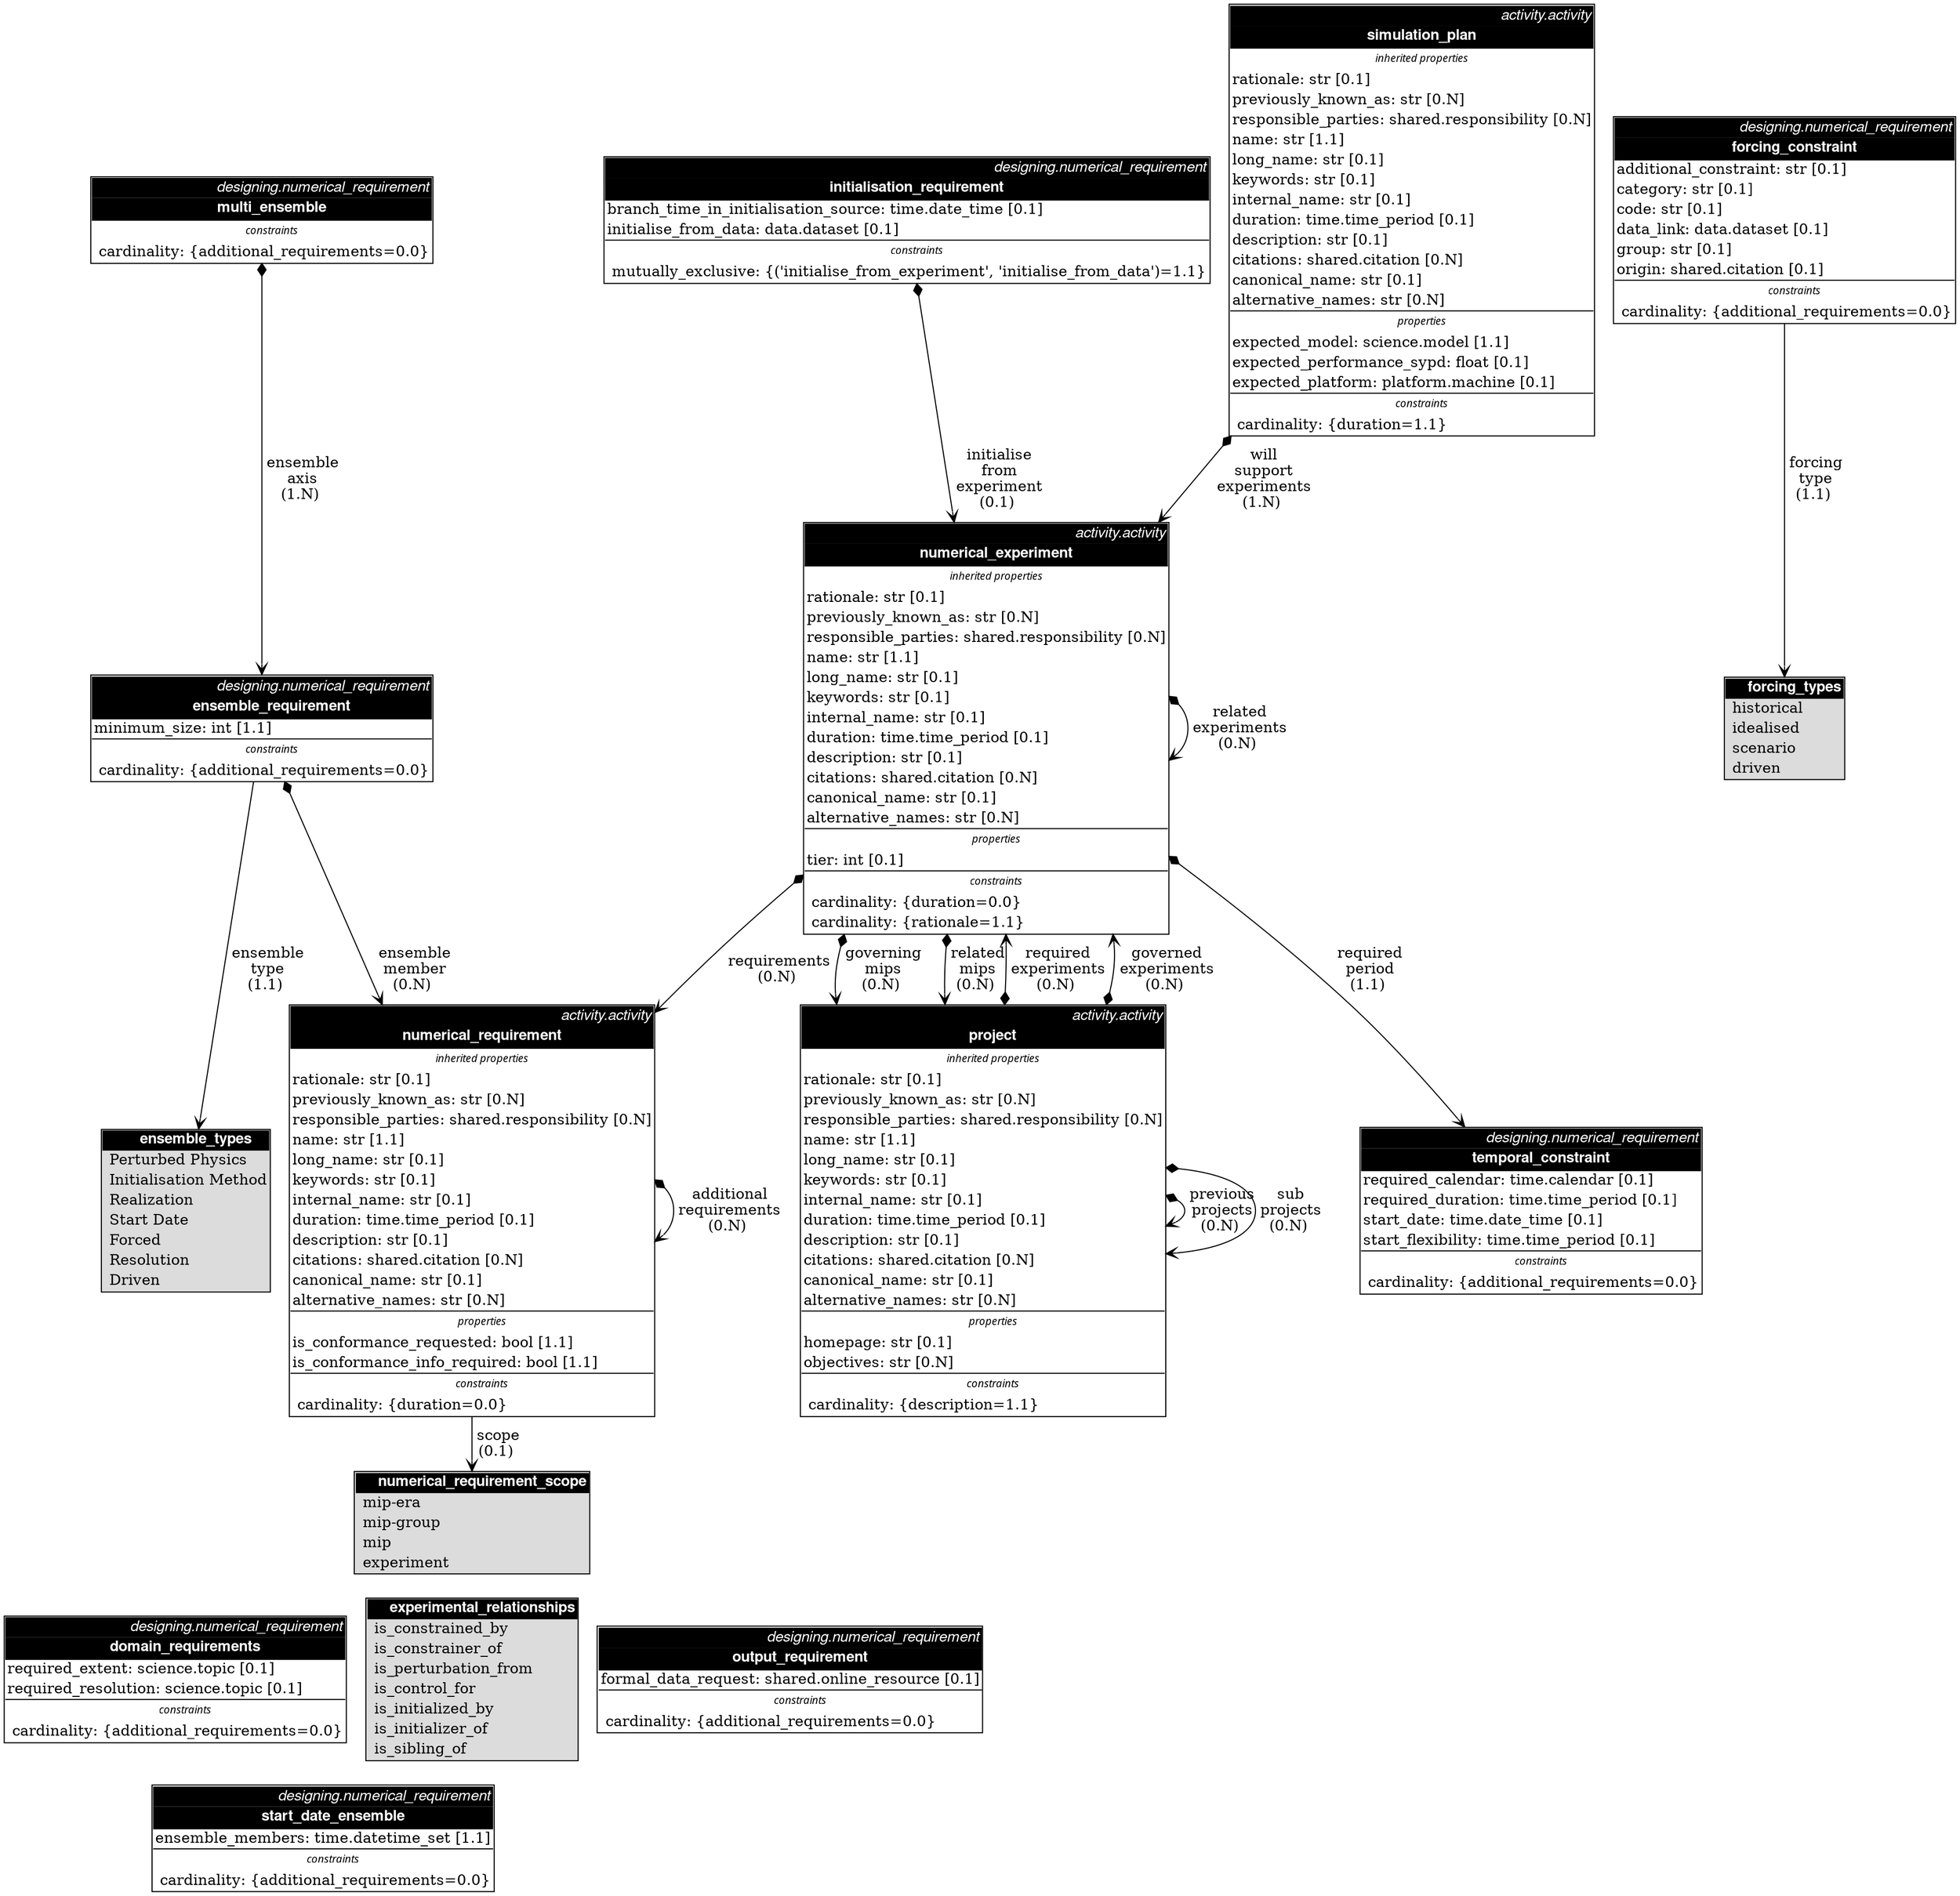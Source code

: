 digraph "" {
	graph [fontsize=8,
		ranksep=0.3,
		splines=True
	];
	node [label="\N"];
	"designing.domain_requirements"	 [label=<<TABLE BGCOLOR="white" BORDER="1" CELLBORDER="0" CELLSPACING="0">
    <TR><TD ALIGN="right" BGCOLOR="black"><FONT FACE="Helvetica Italic" COLOR="white">designing.numerical_requirement</FONT></TD></TR>
    
    <TR><TD ALIGN="CENTER" BORDER="1" SIDES="B" BGCOLOR="black">
    <FONT FACE="Helvetica Bold" COLOR="white">domain_requirements</FONT></TD></TR>
    
    
    <TR><TD ALIGN="LEFT" CELLPADDING="2">required_extent: science.topic &#91;0.1&#93;</TD></TR><TR><TD ALIGN="LEFT" CELLPADDING="2">required_resolution: science.topic &#91;0.1&#93;</TD></TR> 
    <TR><TD ALIGN="center" CELLPADDING="2" BORDER="1" SIDES="T" >
    <FONT FACE="Times-Roman Italic" POINT-SIZE="10">constraints</FONT></TD></TR>
    <TR><TD ALIGN="LEFT" CELLPADDING="2"> cardinality: {additional_requirements=0.0}</TD></TR>
    </TABLE>>,
		shape=plain];
	"designing.start_date_ensemble"	 [label=<<TABLE BGCOLOR="white" BORDER="1" CELLBORDER="0" CELLSPACING="0">
    <TR><TD ALIGN="right" BGCOLOR="black"><FONT FACE="Helvetica Italic" COLOR="white">designing.numerical_requirement</FONT></TD></TR>
    
    <TR><TD ALIGN="CENTER" BORDER="1" SIDES="B" BGCOLOR="black">
    <FONT FACE="Helvetica Bold" COLOR="white">start_date_ensemble</FONT></TD></TR>
    
    
    <TR><TD ALIGN="LEFT" CELLPADDING="2">ensemble_members: time.datetime_set &#91;1.1&#93;</TD></TR> 
    <TR><TD ALIGN="center" CELLPADDING="2" BORDER="1" SIDES="T" >
    <FONT FACE="Times-Roman Italic" POINT-SIZE="10">constraints</FONT></TD></TR>
    <TR><TD ALIGN="LEFT" CELLPADDING="2"> cardinality: {additional_requirements=0.0}</TD></TR>
    </TABLE>>,
		shape=plain];
	"designing.domain_requirements" -> "designing.start_date_ensemble"	 [style=invis];
	"designing.ensemble_requirement"	 [label=<<TABLE BGCOLOR="white" BORDER="1" CELLBORDER="0" CELLSPACING="0">
    <TR><TD ALIGN="right" BGCOLOR="black"><FONT FACE="Helvetica Italic" COLOR="white">designing.numerical_requirement</FONT></TD></TR>
    
    <TR><TD ALIGN="CENTER" BORDER="1" SIDES="B" BGCOLOR="black">
    <FONT FACE="Helvetica Bold" COLOR="white">ensemble_requirement</FONT></TD></TR>
    
    
    <TR><TD ALIGN="LEFT" CELLPADDING="2">minimum_size: int &#91;1.1&#93;</TD></TR> 
    <TR><TD ALIGN="center" CELLPADDING="2" BORDER="1" SIDES="T" >
    <FONT FACE="Times-Roman Italic" POINT-SIZE="10">constraints</FONT></TD></TR>
    <TR><TD ALIGN="LEFT" CELLPADDING="2"> cardinality: {additional_requirements=0.0}</TD></TR>
    </TABLE>>,
		shape=plain];
	"designing.ensemble_types"	 [label=<<TABLE BGCOLOR="gainsboro" BORDER="1" CELLBORDER="0" CELLSPACING="0">
    <TR><TD ALIGN="CENTER" BGCOLOR="black" >
    <FONT FACE="Helvetica Bold" COLOR="white">ensemble_types</FONT></TD></TR>
    
    
    <TR><TD ALIGN="left" CELLPADDING="2" BORDER="0"> Perturbed Physics</TD></TR>  
    <TR><TD ALIGN="left" CELLPADDING="2" BORDER="0"> Initialisation Method</TD></TR>  
    <TR><TD ALIGN="left" CELLPADDING="2" BORDER="0"> Realization</TD></TR>  
    <TR><TD ALIGN="left" CELLPADDING="2" BORDER="0"> Start Date</TD></TR>  
    <TR><TD ALIGN="left" CELLPADDING="2" BORDER="0"> Forced</TD></TR>  
    <TR><TD ALIGN="left" CELLPADDING="2" BORDER="0"> Resolution</TD></TR>  
    <TR><TD ALIGN="left" CELLPADDING="2" BORDER="0"> Driven</TD></TR>  
    </TABLE>>,
		shape=plain];
	"designing.ensemble_requirement":c -> "designing.ensemble_types":c	 [arrowhead=vee,
		label=" ensemble
 type
(1.1)",
		labelangle=30.0,
		labeldistance=2.2,
		labelfloat=False];
	"designing.numerical_requirement"	 [label=<<TABLE BGCOLOR="white" BORDER="1" CELLBORDER="0" CELLSPACING="0">
    <TR><TD ALIGN="right" BGCOLOR="black"><FONT FACE="Helvetica Italic" COLOR="white">activity.activity</FONT></TD></TR>
    
    <TR><TD ALIGN="CENTER" BORDER="1" SIDES="B" BGCOLOR="black">
    <FONT FACE="Helvetica Bold" COLOR="white">numerical_requirement</FONT></TD></TR>
    <TR><TD ALIGN="center" CELLPADDING="2" BORDER="1" SIDES="T" >
    <FONT FACE="Times-Roman Italic" POINT-SIZE="10">inherited properties</FONT></TD></TR>
    <TR><TD ALIGN="LEFT" CELLPADDING="2">rationale: str &#91;0.1&#93;</TD></TR><TR><TD ALIGN="LEFT" CELLPADDING="2">previously_known_as: str &#91;0.N&#93;</TD></TR><TR><TD ALIGN="LEFT" CELLPADDING="2">responsible_parties: shared.responsibility &#91;0.N&#93;</TD></TR><TR><TD ALIGN="LEFT" CELLPADDING="2">name: str &#91;1.1&#93;</TD></TR><TR><TD ALIGN="LEFT" CELLPADDING="2">long_name: str &#91;0.1&#93;</TD></TR><TR><TD ALIGN="LEFT" CELLPADDING="2">keywords: str &#91;0.1&#93;</TD></TR><TR><TD ALIGN="LEFT" CELLPADDING="2">internal_name: str &#91;0.1&#93;</TD></TR><TR><TD ALIGN="LEFT" CELLPADDING="2">duration: time.time_period &#91;0.1&#93;</TD></TR><TR><TD ALIGN="LEFT" CELLPADDING="2">description: str &#91;0.1&#93;</TD></TR><TR><TD ALIGN="LEFT" CELLPADDING="2">citations: shared.citation &#91;0.N&#93;</TD></TR><TR><TD ALIGN="LEFT" CELLPADDING="2">canonical_name: str &#91;0.1&#93;</TD></TR><TR><TD ALIGN="LEFT" CELLPADDING="2">alternative_names: str &#91;0.N&#93;</TD></TR> 
    <TR><TD ALIGN="center" CELLPADDING="2" BORDER="1" SIDES="T" >
    <FONT FACE="Times-Roman Italic" POINT-SIZE="10">properties</FONT></TD></TR>
    <TR><TD ALIGN="LEFT" CELLPADDING="2">is_conformance_requested: bool &#91;1.1&#93;</TD></TR><TR><TD ALIGN="LEFT" CELLPADDING="2">is_conformance_info_required: bool &#91;1.1&#93;</TD></TR> 
    <TR><TD ALIGN="center" CELLPADDING="2" BORDER="1" SIDES="T" >
    <FONT FACE="Times-Roman Italic" POINT-SIZE="10">constraints</FONT></TD></TR>
    <TR><TD ALIGN="LEFT" CELLPADDING="2"> cardinality: {duration=0.0}</TD></TR>
    </TABLE>>,
		shape=plain];
	"designing.ensemble_requirement":c -> "designing.numerical_requirement":c	 [arrowhead=vee,
		arrowtail=diamond,
		dir=both,
		label=" ensemble
 member
(0.N)",
		labelangle=45.0,
		labeldistance=2.2,
		labelfloat=False];
	"designing.experimental_relationships"	 [label=<<TABLE BGCOLOR="gainsboro" BORDER="1" CELLBORDER="0" CELLSPACING="0">
    <TR><TD ALIGN="CENTER" BGCOLOR="black" >
    <FONT FACE="Helvetica Bold" COLOR="white">experimental_relationships</FONT></TD></TR>
    
    
    <TR><TD ALIGN="left" CELLPADDING="2" BORDER="0"> is_constrained_by</TD></TR>  
    <TR><TD ALIGN="left" CELLPADDING="2" BORDER="0"> is_constrainer_of</TD></TR>  
    <TR><TD ALIGN="left" CELLPADDING="2" BORDER="0"> is_perturbation_from</TD></TR>  
    <TR><TD ALIGN="left" CELLPADDING="2" BORDER="0"> is_control_for</TD></TR>  
    <TR><TD ALIGN="left" CELLPADDING="2" BORDER="0"> is_initialized_by</TD></TR>  
    <TR><TD ALIGN="left" CELLPADDING="2" BORDER="0"> is_initializer_of</TD></TR>  
    <TR><TD ALIGN="left" CELLPADDING="2" BORDER="0"> is_sibling_of</TD></TR>  
    </TABLE>>,
		shape=plain];
	"designing.experimental_relationships" -> "designing.start_date_ensemble"	 [style=invis];
	"designing.forcing_constraint"	 [label=<<TABLE BGCOLOR="white" BORDER="1" CELLBORDER="0" CELLSPACING="0">
    <TR><TD ALIGN="right" BGCOLOR="black"><FONT FACE="Helvetica Italic" COLOR="white">designing.numerical_requirement</FONT></TD></TR>
    
    <TR><TD ALIGN="CENTER" BORDER="1" SIDES="B" BGCOLOR="black">
    <FONT FACE="Helvetica Bold" COLOR="white">forcing_constraint</FONT></TD></TR>
    
    
    <TR><TD ALIGN="LEFT" CELLPADDING="2">additional_constraint: str &#91;0.1&#93;</TD></TR><TR><TD ALIGN="LEFT" CELLPADDING="2">category: str &#91;0.1&#93;</TD></TR><TR><TD ALIGN="LEFT" CELLPADDING="2">code: str &#91;0.1&#93;</TD></TR><TR><TD ALIGN="LEFT" CELLPADDING="2">data_link: data.dataset &#91;0.1&#93;</TD></TR><TR><TD ALIGN="LEFT" CELLPADDING="2">group: str &#91;0.1&#93;</TD></TR><TR><TD ALIGN="LEFT" CELLPADDING="2">origin: shared.citation &#91;0.1&#93;</TD></TR> 
    <TR><TD ALIGN="center" CELLPADDING="2" BORDER="1" SIDES="T" >
    <FONT FACE="Times-Roman Italic" POINT-SIZE="10">constraints</FONT></TD></TR>
    <TR><TD ALIGN="LEFT" CELLPADDING="2"> cardinality: {additional_requirements=0.0}</TD></TR>
    </TABLE>>,
		shape=plain];
	"designing.forcing_types"	 [label=<<TABLE BGCOLOR="gainsboro" BORDER="1" CELLBORDER="0" CELLSPACING="0">
    <TR><TD ALIGN="CENTER" BGCOLOR="black" >
    <FONT FACE="Helvetica Bold" COLOR="white">forcing_types</FONT></TD></TR>
    
    
    <TR><TD ALIGN="left" CELLPADDING="2" BORDER="0"> historical</TD></TR>  
    <TR><TD ALIGN="left" CELLPADDING="2" BORDER="0"> idealised</TD></TR>  
    <TR><TD ALIGN="left" CELLPADDING="2" BORDER="0"> scenario</TD></TR>  
    <TR><TD ALIGN="left" CELLPADDING="2" BORDER="0"> driven</TD></TR>  
    </TABLE>>,
		shape=plain];
	"designing.forcing_constraint":c -> "designing.forcing_types":c	 [arrowhead=vee,
		label=" forcing
 type
(1.1)",
		labelangle=30.0,
		labeldistance=2.2,
		labelfloat=False];
	"designing.initialisation_requirement"	 [label=<<TABLE BGCOLOR="white" BORDER="1" CELLBORDER="0" CELLSPACING="0">
    <TR><TD ALIGN="right" BGCOLOR="black"><FONT FACE="Helvetica Italic" COLOR="white">designing.numerical_requirement</FONT></TD></TR>
    
    <TR><TD ALIGN="CENTER" BORDER="1" SIDES="B" BGCOLOR="black">
    <FONT FACE="Helvetica Bold" COLOR="white">initialisation_requirement</FONT></TD></TR>
    
    
    <TR><TD ALIGN="LEFT" CELLPADDING="2">branch_time_in_initialisation_source: time.date_time &#91;0.1&#93;</TD></TR><TR><TD ALIGN="LEFT" CELLPADDING="2">initialise_from_data: data.dataset &#91;0.1&#93;</TD></TR> 
    <TR><TD ALIGN="center" CELLPADDING="2" BORDER="1" SIDES="T" >
    <FONT FACE="Times-Roman Italic" POINT-SIZE="10">constraints</FONT></TD></TR>
    <TR><TD ALIGN="LEFT" CELLPADDING="2"> mutually_exclusive: {('initialise_from_experiment', 'initialise_from_data')=1.1}</TD></TR>
    </TABLE>>,
		shape=plain];
	"designing.numerical_experiment"	 [label=<<TABLE BGCOLOR="white" BORDER="1" CELLBORDER="0" CELLSPACING="0">
    <TR><TD ALIGN="right" BGCOLOR="black"><FONT FACE="Helvetica Italic" COLOR="white">activity.activity</FONT></TD></TR>
    
    <TR><TD ALIGN="CENTER" BORDER="1" SIDES="B" BGCOLOR="black">
    <FONT FACE="Helvetica Bold" COLOR="white">numerical_experiment</FONT></TD></TR>
    <TR><TD ALIGN="center" CELLPADDING="2" BORDER="1" SIDES="T" >
    <FONT FACE="Times-Roman Italic" POINT-SIZE="10">inherited properties</FONT></TD></TR>
    <TR><TD ALIGN="LEFT" CELLPADDING="2">rationale: str &#91;0.1&#93;</TD></TR><TR><TD ALIGN="LEFT" CELLPADDING="2">previously_known_as: str &#91;0.N&#93;</TD></TR><TR><TD ALIGN="LEFT" CELLPADDING="2">responsible_parties: shared.responsibility &#91;0.N&#93;</TD></TR><TR><TD ALIGN="LEFT" CELLPADDING="2">name: str &#91;1.1&#93;</TD></TR><TR><TD ALIGN="LEFT" CELLPADDING="2">long_name: str &#91;0.1&#93;</TD></TR><TR><TD ALIGN="LEFT" CELLPADDING="2">keywords: str &#91;0.1&#93;</TD></TR><TR><TD ALIGN="LEFT" CELLPADDING="2">internal_name: str &#91;0.1&#93;</TD></TR><TR><TD ALIGN="LEFT" CELLPADDING="2">duration: time.time_period &#91;0.1&#93;</TD></TR><TR><TD ALIGN="LEFT" CELLPADDING="2">description: str &#91;0.1&#93;</TD></TR><TR><TD ALIGN="LEFT" CELLPADDING="2">citations: shared.citation &#91;0.N&#93;</TD></TR><TR><TD ALIGN="LEFT" CELLPADDING="2">canonical_name: str &#91;0.1&#93;</TD></TR><TR><TD ALIGN="LEFT" CELLPADDING="2">alternative_names: str &#91;0.N&#93;</TD></TR> 
    <TR><TD ALIGN="center" CELLPADDING="2" BORDER="1" SIDES="T" >
    <FONT FACE="Times-Roman Italic" POINT-SIZE="10">properties</FONT></TD></TR>
    <TR><TD ALIGN="LEFT" CELLPADDING="2">tier: int &#91;0.1&#93;</TD></TR> 
    <TR><TD ALIGN="center" CELLPADDING="2" BORDER="1" SIDES="T" >
    <FONT FACE="Times-Roman Italic" POINT-SIZE="10">constraints</FONT></TD></TR>
    <TR><TD ALIGN="LEFT" CELLPADDING="2"> cardinality: {duration=0.0}</TD></TR><TR><TD ALIGN="LEFT" CELLPADDING="2"> cardinality: {rationale=1.1}</TD></TR>
    </TABLE>>,
		shape=plain];
	"designing.initialisation_requirement":c -> "designing.numerical_experiment":c	 [arrowhead=vee,
		arrowtail=diamond,
		dir=both,
		label=" initialise
 from
 experiment
(0.1)",
		labelangle=45.0,
		labeldistance=2.2,
		labelfloat=False];
	"designing.multi_ensemble"	 [label=<<TABLE BGCOLOR="white" BORDER="1" CELLBORDER="0" CELLSPACING="0">
    <TR><TD ALIGN="right" BGCOLOR="black"><FONT FACE="Helvetica Italic" COLOR="white">designing.numerical_requirement</FONT></TD></TR>
    
    <TR><TD ALIGN="CENTER" BORDER="1" SIDES="B" BGCOLOR="black">
    <FONT FACE="Helvetica Bold" COLOR="white">multi_ensemble</FONT></TD></TR>
    
    
     
    <TR><TD ALIGN="center" CELLPADDING="2" BORDER="1" SIDES="T" >
    <FONT FACE="Times-Roman Italic" POINT-SIZE="10">constraints</FONT></TD></TR>
    <TR><TD ALIGN="LEFT" CELLPADDING="2"> cardinality: {additional_requirements=0.0}</TD></TR>
    </TABLE>>,
		shape=plain];
	"designing.multi_ensemble":c -> "designing.ensemble_requirement":c	 [arrowhead=vee,
		arrowtail=diamond,
		dir=both,
		label=" ensemble
 axis
(1.N)",
		labelangle=45.0,
		labeldistance=2.2,
		labelfloat=False];
	"designing.numerical_experiment":c -> "designing.numerical_experiment":c	 [arrowhead=vee,
		arrowtail=diamond,
		dir=both,
		label=" related
 experiments
(0.N)",
		labelangle=45.0,
		labeldistance=2.2,
		labelfloat=False];
	"designing.numerical_experiment":c -> "designing.numerical_requirement":c	 [arrowhead=vee,
		arrowtail=diamond,
		dir=both,
		label=" requirements
(0.N)",
		labelangle=45.0,
		labeldistance=2.2,
		labelfloat=False];
	"designing.project"	 [label=<<TABLE BGCOLOR="white" BORDER="1" CELLBORDER="0" CELLSPACING="0">
    <TR><TD ALIGN="right" BGCOLOR="black"><FONT FACE="Helvetica Italic" COLOR="white">activity.activity</FONT></TD></TR>
    
    <TR><TD ALIGN="CENTER" BORDER="1" SIDES="B" BGCOLOR="black">
    <FONT FACE="Helvetica Bold" COLOR="white">project</FONT></TD></TR>
    <TR><TD ALIGN="center" CELLPADDING="2" BORDER="1" SIDES="T" >
    <FONT FACE="Times-Roman Italic" POINT-SIZE="10">inherited properties</FONT></TD></TR>
    <TR><TD ALIGN="LEFT" CELLPADDING="2">rationale: str &#91;0.1&#93;</TD></TR><TR><TD ALIGN="LEFT" CELLPADDING="2">previously_known_as: str &#91;0.N&#93;</TD></TR><TR><TD ALIGN="LEFT" CELLPADDING="2">responsible_parties: shared.responsibility &#91;0.N&#93;</TD></TR><TR><TD ALIGN="LEFT" CELLPADDING="2">name: str &#91;1.1&#93;</TD></TR><TR><TD ALIGN="LEFT" CELLPADDING="2">long_name: str &#91;0.1&#93;</TD></TR><TR><TD ALIGN="LEFT" CELLPADDING="2">keywords: str &#91;0.1&#93;</TD></TR><TR><TD ALIGN="LEFT" CELLPADDING="2">internal_name: str &#91;0.1&#93;</TD></TR><TR><TD ALIGN="LEFT" CELLPADDING="2">duration: time.time_period &#91;0.1&#93;</TD></TR><TR><TD ALIGN="LEFT" CELLPADDING="2">description: str &#91;0.1&#93;</TD></TR><TR><TD ALIGN="LEFT" CELLPADDING="2">citations: shared.citation &#91;0.N&#93;</TD></TR><TR><TD ALIGN="LEFT" CELLPADDING="2">canonical_name: str &#91;0.1&#93;</TD></TR><TR><TD ALIGN="LEFT" CELLPADDING="2">alternative_names: str &#91;0.N&#93;</TD></TR> 
    <TR><TD ALIGN="center" CELLPADDING="2" BORDER="1" SIDES="T" >
    <FONT FACE="Times-Roman Italic" POINT-SIZE="10">properties</FONT></TD></TR>
    <TR><TD ALIGN="LEFT" CELLPADDING="2">homepage: str &#91;0.1&#93;</TD></TR><TR><TD ALIGN="LEFT" CELLPADDING="2">objectives: str &#91;0.N&#93;</TD></TR> 
    <TR><TD ALIGN="center" CELLPADDING="2" BORDER="1" SIDES="T" >
    <FONT FACE="Times-Roman Italic" POINT-SIZE="10">constraints</FONT></TD></TR>
    <TR><TD ALIGN="LEFT" CELLPADDING="2"> cardinality: {description=1.1}</TD></TR>
    </TABLE>>,
		shape=plain];
	"designing.numerical_experiment":c -> "designing.project":c	 [arrowhead=vee,
		arrowtail=diamond,
		dir=both,
		label=" governing
 mips
(0.N)",
		labelangle=45.0,
		labeldistance=2.2,
		labelfloat=False];
	"designing.numerical_experiment":c -> "designing.project":c	 [arrowhead=vee,
		arrowtail=diamond,
		dir=both,
		label=" related
 mips
(0.N)",
		labelangle=45.0,
		labeldistance=2.2,
		labelfloat=False];
	"designing.temporal_constraint"	 [label=<<TABLE BGCOLOR="white" BORDER="1" CELLBORDER="0" CELLSPACING="0">
    <TR><TD ALIGN="right" BGCOLOR="black"><FONT FACE="Helvetica Italic" COLOR="white">designing.numerical_requirement</FONT></TD></TR>
    
    <TR><TD ALIGN="CENTER" BORDER="1" SIDES="B" BGCOLOR="black">
    <FONT FACE="Helvetica Bold" COLOR="white">temporal_constraint</FONT></TD></TR>
    
    
    <TR><TD ALIGN="LEFT" CELLPADDING="2">required_calendar: time.calendar &#91;0.1&#93;</TD></TR><TR><TD ALIGN="LEFT" CELLPADDING="2">required_duration: time.time_period &#91;0.1&#93;</TD></TR><TR><TD ALIGN="LEFT" CELLPADDING="2">start_date: time.date_time &#91;0.1&#93;</TD></TR><TR><TD ALIGN="LEFT" CELLPADDING="2">start_flexibility: time.time_period &#91;0.1&#93;</TD></TR> 
    <TR><TD ALIGN="center" CELLPADDING="2" BORDER="1" SIDES="T" >
    <FONT FACE="Times-Roman Italic" POINT-SIZE="10">constraints</FONT></TD></TR>
    <TR><TD ALIGN="LEFT" CELLPADDING="2"> cardinality: {additional_requirements=0.0}</TD></TR>
    </TABLE>>,
		shape=plain];
	"designing.numerical_experiment":c -> "designing.temporal_constraint":c	 [arrowhead=vee,
		arrowtail=diamond,
		dir=both,
		label=" required
 period
(1.1)",
		labelangle=45.0,
		labeldistance=2.2,
		labelfloat=False];
	"designing.numerical_requirement":c -> "designing.numerical_requirement":c	 [arrowhead=vee,
		arrowtail=diamond,
		dir=both,
		label=" additional
 requirements
(0.N)",
		labelangle=45.0,
		labeldistance=2.2,
		labelfloat=False];
	"designing.numerical_requirement_scope"	 [label=<<TABLE BGCOLOR="gainsboro" BORDER="1" CELLBORDER="0" CELLSPACING="0">
    <TR><TD ALIGN="CENTER" BGCOLOR="black" >
    <FONT FACE="Helvetica Bold" COLOR="white">numerical_requirement_scope</FONT></TD></TR>
    
    
    <TR><TD ALIGN="left" CELLPADDING="2" BORDER="0"> mip-era</TD></TR>  
    <TR><TD ALIGN="left" CELLPADDING="2" BORDER="0"> mip-group</TD></TR>  
    <TR><TD ALIGN="left" CELLPADDING="2" BORDER="0"> mip</TD></TR>  
    <TR><TD ALIGN="left" CELLPADDING="2" BORDER="0"> experiment</TD></TR>  
    </TABLE>>,
		shape=plain];
	"designing.numerical_requirement":c -> "designing.numerical_requirement_scope":c	 [arrowhead=vee,
		label=" scope
(0.1)",
		labelangle=30.0,
		labeldistance=2.2,
		labelfloat=False];
	"designing.numerical_requirement_scope" -> "designing.domain_requirements"	 [style=invis];
	"designing.numerical_requirement_scope" -> "designing.experimental_relationships"	 [style=invis];
	"designing.output_requirement"	 [label=<<TABLE BGCOLOR="white" BORDER="1" CELLBORDER="0" CELLSPACING="0">
    <TR><TD ALIGN="right" BGCOLOR="black"><FONT FACE="Helvetica Italic" COLOR="white">designing.numerical_requirement</FONT></TD></TR>
    
    <TR><TD ALIGN="CENTER" BORDER="1" SIDES="B" BGCOLOR="black">
    <FONT FACE="Helvetica Bold" COLOR="white">output_requirement</FONT></TD></TR>
    
    
    <TR><TD ALIGN="LEFT" CELLPADDING="2">formal_data_request: shared.online_resource &#91;0.1&#93;</TD></TR> 
    <TR><TD ALIGN="center" CELLPADDING="2" BORDER="1" SIDES="T" >
    <FONT FACE="Times-Roman Italic" POINT-SIZE="10">constraints</FONT></TD></TR>
    <TR><TD ALIGN="LEFT" CELLPADDING="2"> cardinality: {additional_requirements=0.0}</TD></TR>
    </TABLE>>,
		shape=plain];
	"designing.numerical_requirement_scope" -> "designing.output_requirement"	 [style=invis];
	"designing.project":c -> "designing.numerical_experiment":c	 [arrowhead=vee,
		arrowtail=diamond,
		dir=both,
		label=" required
 experiments
(0.N)",
		labelangle=45.0,
		labeldistance=2.2,
		labelfloat=False];
	"designing.project":c -> "designing.numerical_experiment":c	 [arrowhead=vee,
		arrowtail=diamond,
		dir=both,
		label=" governed
 experiments
(0.N)",
		labelangle=45.0,
		labeldistance=2.2,
		labelfloat=False];
	"designing.project":c -> "designing.project":c	 [arrowhead=vee,
		arrowtail=diamond,
		dir=both,
		label=" previous
 projects
(0.N)",
		labelangle=45.0,
		labeldistance=2.2,
		labelfloat=False];
	"designing.project":c -> "designing.project":c	 [arrowhead=vee,
		arrowtail=diamond,
		dir=both,
		label=" sub
 projects
(0.N)",
		labelangle=45.0,
		labeldistance=2.2,
		labelfloat=False];
	"designing.simulation_plan"	 [label=<<TABLE BGCOLOR="white" BORDER="1" CELLBORDER="0" CELLSPACING="0">
    <TR><TD ALIGN="right" BGCOLOR="black"><FONT FACE="Helvetica Italic" COLOR="white">activity.activity</FONT></TD></TR>
    
    <TR><TD ALIGN="CENTER" BORDER="1" SIDES="B" BGCOLOR="black">
    <FONT FACE="Helvetica Bold" COLOR="white">simulation_plan</FONT></TD></TR>
    <TR><TD ALIGN="center" CELLPADDING="2" BORDER="1" SIDES="T" >
    <FONT FACE="Times-Roman Italic" POINT-SIZE="10">inherited properties</FONT></TD></TR>
    <TR><TD ALIGN="LEFT" CELLPADDING="2">rationale: str &#91;0.1&#93;</TD></TR><TR><TD ALIGN="LEFT" CELLPADDING="2">previously_known_as: str &#91;0.N&#93;</TD></TR><TR><TD ALIGN="LEFT" CELLPADDING="2">responsible_parties: shared.responsibility &#91;0.N&#93;</TD></TR><TR><TD ALIGN="LEFT" CELLPADDING="2">name: str &#91;1.1&#93;</TD></TR><TR><TD ALIGN="LEFT" CELLPADDING="2">long_name: str &#91;0.1&#93;</TD></TR><TR><TD ALIGN="LEFT" CELLPADDING="2">keywords: str &#91;0.1&#93;</TD></TR><TR><TD ALIGN="LEFT" CELLPADDING="2">internal_name: str &#91;0.1&#93;</TD></TR><TR><TD ALIGN="LEFT" CELLPADDING="2">duration: time.time_period &#91;0.1&#93;</TD></TR><TR><TD ALIGN="LEFT" CELLPADDING="2">description: str &#91;0.1&#93;</TD></TR><TR><TD ALIGN="LEFT" CELLPADDING="2">citations: shared.citation &#91;0.N&#93;</TD></TR><TR><TD ALIGN="LEFT" CELLPADDING="2">canonical_name: str &#91;0.1&#93;</TD></TR><TR><TD ALIGN="LEFT" CELLPADDING="2">alternative_names: str &#91;0.N&#93;</TD></TR> 
    <TR><TD ALIGN="center" CELLPADDING="2" BORDER="1" SIDES="T" >
    <FONT FACE="Times-Roman Italic" POINT-SIZE="10">properties</FONT></TD></TR>
    <TR><TD ALIGN="LEFT" CELLPADDING="2">expected_model: science.model &#91;1.1&#93;</TD></TR><TR><TD ALIGN="LEFT" CELLPADDING="2">expected_performance_sypd: float &#91;0.1&#93;</TD></TR><TR><TD ALIGN="LEFT" CELLPADDING="2">expected_platform: platform.machine &#91;0.1&#93;</TD></TR> 
    <TR><TD ALIGN="center" CELLPADDING="2" BORDER="1" SIDES="T" >
    <FONT FACE="Times-Roman Italic" POINT-SIZE="10">constraints</FONT></TD></TR>
    <TR><TD ALIGN="LEFT" CELLPADDING="2"> cardinality: {duration=1.1}</TD></TR>
    </TABLE>>,
		shape=plain];
	"designing.simulation_plan":c -> "designing.numerical_experiment":c	 [arrowhead=vee,
		arrowtail=diamond,
		dir=both,
		label=" will
 support
 experiments
(1.N)",
		labelangle=45.0,
		labeldistance=2.2,
		labelfloat=False];
}
